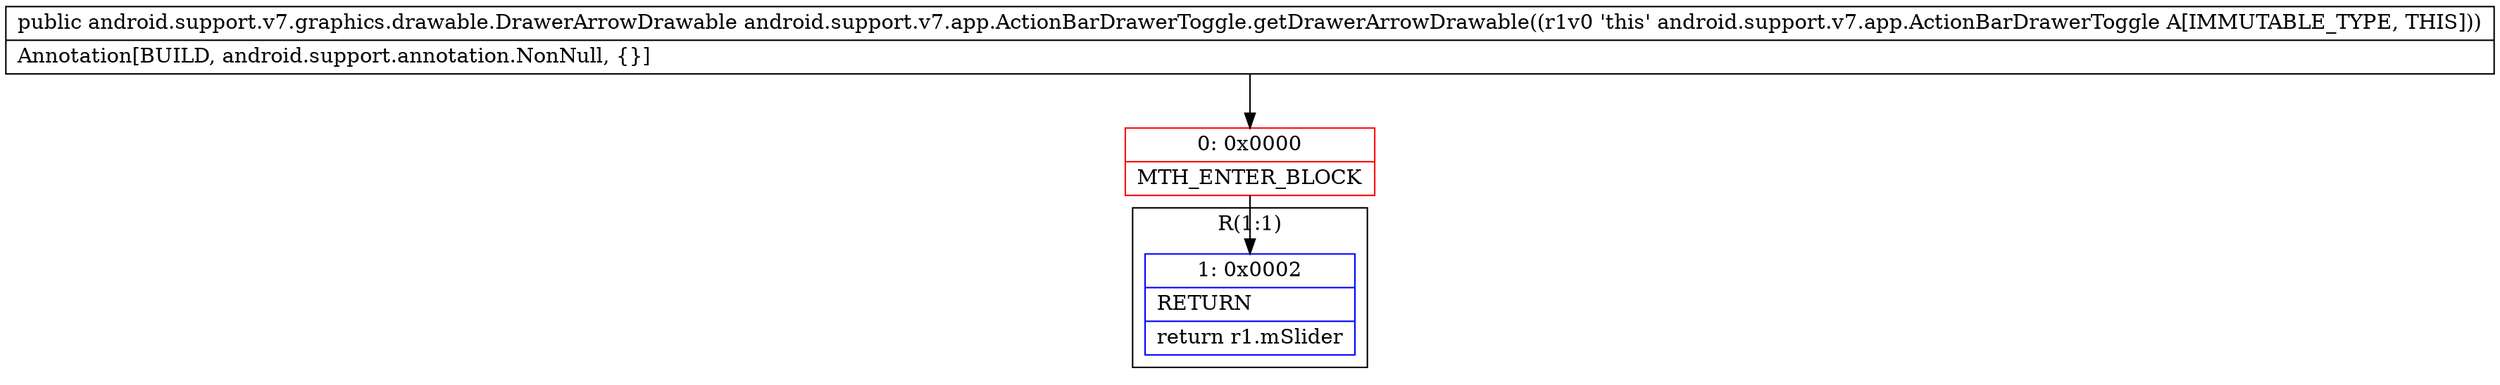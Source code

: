 digraph "CFG forandroid.support.v7.app.ActionBarDrawerToggle.getDrawerArrowDrawable()Landroid\/support\/v7\/graphics\/drawable\/DrawerArrowDrawable;" {
subgraph cluster_Region_323269651 {
label = "R(1:1)";
node [shape=record,color=blue];
Node_1 [shape=record,label="{1\:\ 0x0002|RETURN\l|return r1.mSlider\l}"];
}
Node_0 [shape=record,color=red,label="{0\:\ 0x0000|MTH_ENTER_BLOCK\l}"];
MethodNode[shape=record,label="{public android.support.v7.graphics.drawable.DrawerArrowDrawable android.support.v7.app.ActionBarDrawerToggle.getDrawerArrowDrawable((r1v0 'this' android.support.v7.app.ActionBarDrawerToggle A[IMMUTABLE_TYPE, THIS]))  | Annotation[BUILD, android.support.annotation.NonNull, \{\}]\l}"];
MethodNode -> Node_0;
Node_0 -> Node_1;
}

